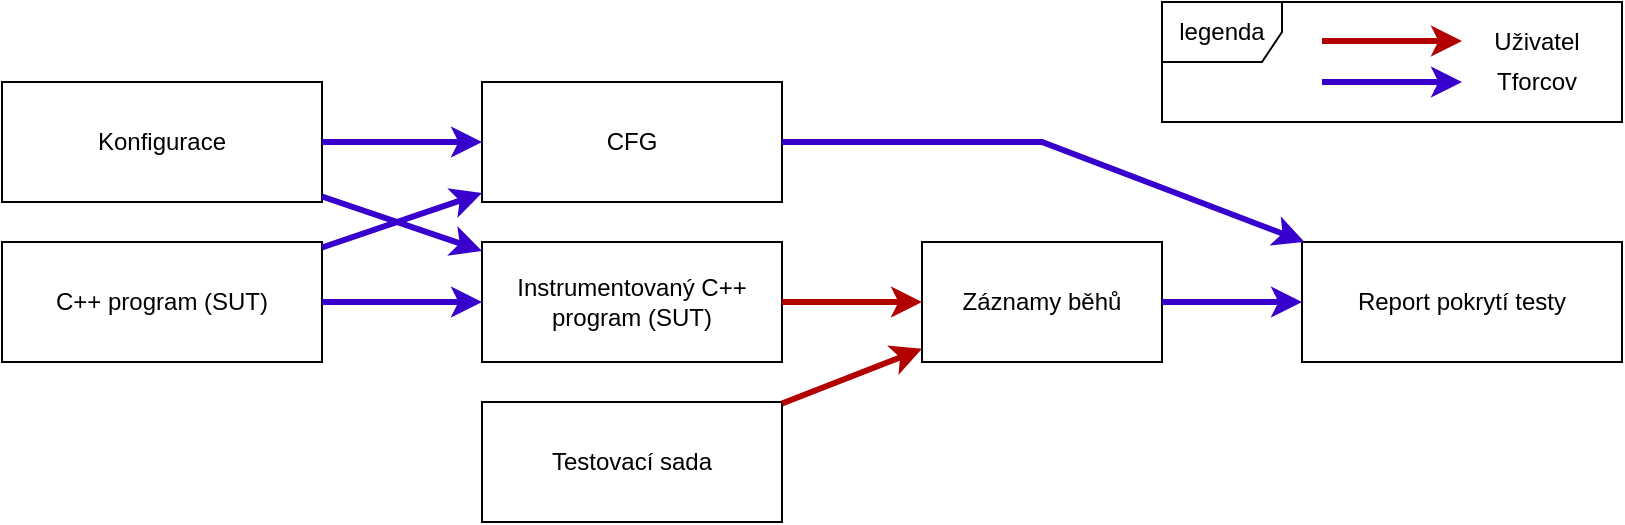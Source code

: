 <mxfile version="18.1.3" type="github">
  <diagram id="PkoTO4GZKmc3V8IWVleu" name="Page-1">
    <mxGraphModel dx="1422" dy="762" grid="1" gridSize="10" guides="1" tooltips="1" connect="1" arrows="1" fold="1" page="1" pageScale="1" pageWidth="827" pageHeight="1169" math="0" shadow="0">
      <root>
        <mxCell id="0" />
        <mxCell id="1" parent="0" />
        <mxCell id="5J12x8IQ41ZzSLyLn22b-1" value="Instrumentovaný C++ program (SUT)" style="rounded=0;whiteSpace=wrap;html=1;" parent="1" vertex="1">
          <mxGeometry x="290" y="220" width="150" height="60" as="geometry" />
        </mxCell>
        <mxCell id="5J12x8IQ41ZzSLyLn22b-2" value="Konfigurace" style="rounded=0;whiteSpace=wrap;html=1;" parent="1" vertex="1">
          <mxGeometry x="50" y="140" width="160" height="60" as="geometry" />
        </mxCell>
        <mxCell id="5J12x8IQ41ZzSLyLn22b-4" value="Report pokrytí testy" style="rounded=0;whiteSpace=wrap;html=1;" parent="1" vertex="1">
          <mxGeometry x="700" y="220" width="160" height="60" as="geometry" />
        </mxCell>
        <mxCell id="HYYbnwNy8RpscYg0V8sw-1" value="Testovací sada" style="rounded=0;whiteSpace=wrap;html=1;" parent="1" vertex="1">
          <mxGeometry x="290" y="300" width="150" height="60" as="geometry" />
        </mxCell>
        <mxCell id="HYYbnwNy8RpscYg0V8sw-2" value="Záznamy běhů" style="rounded=0;whiteSpace=wrap;html=1;" parent="1" vertex="1">
          <mxGeometry x="510" y="220" width="120" height="60" as="geometry" />
        </mxCell>
        <mxCell id="otM4EltuZU-y67WwOIw9-1" value="C++ program (SUT)" style="rounded=0;whiteSpace=wrap;html=1;" vertex="1" parent="1">
          <mxGeometry x="50" y="220" width="160" height="60" as="geometry" />
        </mxCell>
        <mxCell id="otM4EltuZU-y67WwOIw9-2" value="CFG" style="rounded=0;whiteSpace=wrap;html=1;" vertex="1" parent="1">
          <mxGeometry x="290" y="140" width="150" height="60" as="geometry" />
        </mxCell>
        <mxCell id="otM4EltuZU-y67WwOIw9-11" value="" style="endArrow=classic;html=1;rounded=0;startSize=6;strokeWidth=3;fillColor=#6a00ff;strokeColor=#3700CC;" edge="1" parent="1" source="otM4EltuZU-y67WwOIw9-2" target="5J12x8IQ41ZzSLyLn22b-4">
          <mxGeometry width="50" height="50" relative="1" as="geometry">
            <mxPoint x="540" y="200" as="sourcePoint" />
            <mxPoint x="590" y="150" as="targetPoint" />
            <Array as="points">
              <mxPoint x="570" y="170" />
            </Array>
          </mxGeometry>
        </mxCell>
        <mxCell id="otM4EltuZU-y67WwOIw9-13" value="" style="endArrow=classic;html=1;rounded=0;startSize=6;strokeWidth=3;fillColor=#6a00ff;strokeColor=#3700CC;" edge="1" parent="1" source="HYYbnwNy8RpscYg0V8sw-2" target="5J12x8IQ41ZzSLyLn22b-4">
          <mxGeometry width="50" height="50" relative="1" as="geometry">
            <mxPoint x="550" y="210" as="sourcePoint" />
            <mxPoint x="600" y="160" as="targetPoint" />
          </mxGeometry>
        </mxCell>
        <mxCell id="otM4EltuZU-y67WwOIw9-14" value="" style="endArrow=classic;html=1;rounded=0;startSize=6;strokeWidth=3;fillColor=#e51400;strokeColor=#B20000;" edge="1" parent="1" source="5J12x8IQ41ZzSLyLn22b-1" target="HYYbnwNy8RpscYg0V8sw-2">
          <mxGeometry width="50" height="50" relative="1" as="geometry">
            <mxPoint x="560" y="220" as="sourcePoint" />
            <mxPoint x="610" y="170" as="targetPoint" />
          </mxGeometry>
        </mxCell>
        <mxCell id="otM4EltuZU-y67WwOIw9-15" value="" style="endArrow=classic;html=1;rounded=0;startSize=6;strokeWidth=3;fillColor=#e51400;strokeColor=#B20000;" edge="1" parent="1" source="HYYbnwNy8RpscYg0V8sw-1" target="HYYbnwNy8RpscYg0V8sw-2">
          <mxGeometry width="50" height="50" relative="1" as="geometry">
            <mxPoint x="570" y="230" as="sourcePoint" />
            <mxPoint x="620" y="180" as="targetPoint" />
          </mxGeometry>
        </mxCell>
        <mxCell id="otM4EltuZU-y67WwOIw9-16" value="" style="endArrow=classic;html=1;rounded=0;startSize=6;strokeWidth=3;fillColor=#6a00ff;strokeColor=#3700CC;" edge="1" parent="1" source="otM4EltuZU-y67WwOIw9-1" target="5J12x8IQ41ZzSLyLn22b-1">
          <mxGeometry width="50" height="50" relative="1" as="geometry">
            <mxPoint x="580" y="240" as="sourcePoint" />
            <mxPoint x="630" y="190" as="targetPoint" />
          </mxGeometry>
        </mxCell>
        <mxCell id="otM4EltuZU-y67WwOIw9-17" value="" style="endArrow=classic;html=1;rounded=0;startSize=6;strokeWidth=3;fillColor=#6a00ff;strokeColor=#3700CC;" edge="1" parent="1" source="5J12x8IQ41ZzSLyLn22b-2" target="otM4EltuZU-y67WwOIw9-2">
          <mxGeometry width="50" height="50" relative="1" as="geometry">
            <mxPoint x="590" y="250" as="sourcePoint" />
            <mxPoint x="640" y="200" as="targetPoint" />
          </mxGeometry>
        </mxCell>
        <mxCell id="otM4EltuZU-y67WwOIw9-18" value="" style="endArrow=classic;html=1;rounded=0;startSize=6;strokeWidth=3;fillColor=#6a00ff;strokeColor=#3700CC;" edge="1" parent="1" source="otM4EltuZU-y67WwOIw9-1" target="otM4EltuZU-y67WwOIw9-2">
          <mxGeometry width="50" height="50" relative="1" as="geometry">
            <mxPoint x="600" y="260" as="sourcePoint" />
            <mxPoint x="650" y="210" as="targetPoint" />
          </mxGeometry>
        </mxCell>
        <mxCell id="otM4EltuZU-y67WwOIw9-19" value="" style="endArrow=classic;html=1;rounded=0;startSize=6;strokeWidth=3;fillColor=#6a00ff;strokeColor=#3700CC;" edge="1" parent="1" source="5J12x8IQ41ZzSLyLn22b-2" target="5J12x8IQ41ZzSLyLn22b-1">
          <mxGeometry width="50" height="50" relative="1" as="geometry">
            <mxPoint x="610" y="270" as="sourcePoint" />
            <mxPoint x="660" y="220" as="targetPoint" />
          </mxGeometry>
        </mxCell>
        <mxCell id="otM4EltuZU-y67WwOIw9-21" value="legenda" style="shape=umlFrame;whiteSpace=wrap;html=1;" vertex="1" parent="1">
          <mxGeometry x="630" y="100" width="230" height="60" as="geometry" />
        </mxCell>
        <mxCell id="otM4EltuZU-y67WwOIw9-22" value="" style="endArrow=classic;html=1;rounded=0;startSize=6;strokeWidth=3;fillColor=#e51400;strokeColor=#B20000;" edge="1" parent="1">
          <mxGeometry width="50" height="50" relative="1" as="geometry">
            <mxPoint x="710" y="119.5" as="sourcePoint" />
            <mxPoint x="780" y="119.5" as="targetPoint" />
          </mxGeometry>
        </mxCell>
        <mxCell id="otM4EltuZU-y67WwOIw9-23" value="" style="endArrow=classic;html=1;rounded=0;startSize=6;strokeWidth=3;fillColor=#6a00ff;strokeColor=#3700CC;" edge="1" parent="1">
          <mxGeometry width="50" height="50" relative="1" as="geometry">
            <mxPoint x="710" y="140" as="sourcePoint" />
            <mxPoint x="780" y="140" as="targetPoint" />
          </mxGeometry>
        </mxCell>
        <mxCell id="otM4EltuZU-y67WwOIw9-24" value="Uživatel" style="text;html=1;align=center;verticalAlign=middle;resizable=0;points=[];autosize=1;strokeColor=none;fillColor=none;" vertex="1" parent="1">
          <mxGeometry x="787" y="110" width="60" height="20" as="geometry" />
        </mxCell>
        <mxCell id="otM4EltuZU-y67WwOIw9-26" value="Tforcov" style="text;html=1;align=center;verticalAlign=middle;resizable=0;points=[];autosize=1;strokeColor=none;fillColor=none;" vertex="1" parent="1">
          <mxGeometry x="787" y="130" width="60" height="20" as="geometry" />
        </mxCell>
      </root>
    </mxGraphModel>
  </diagram>
</mxfile>
